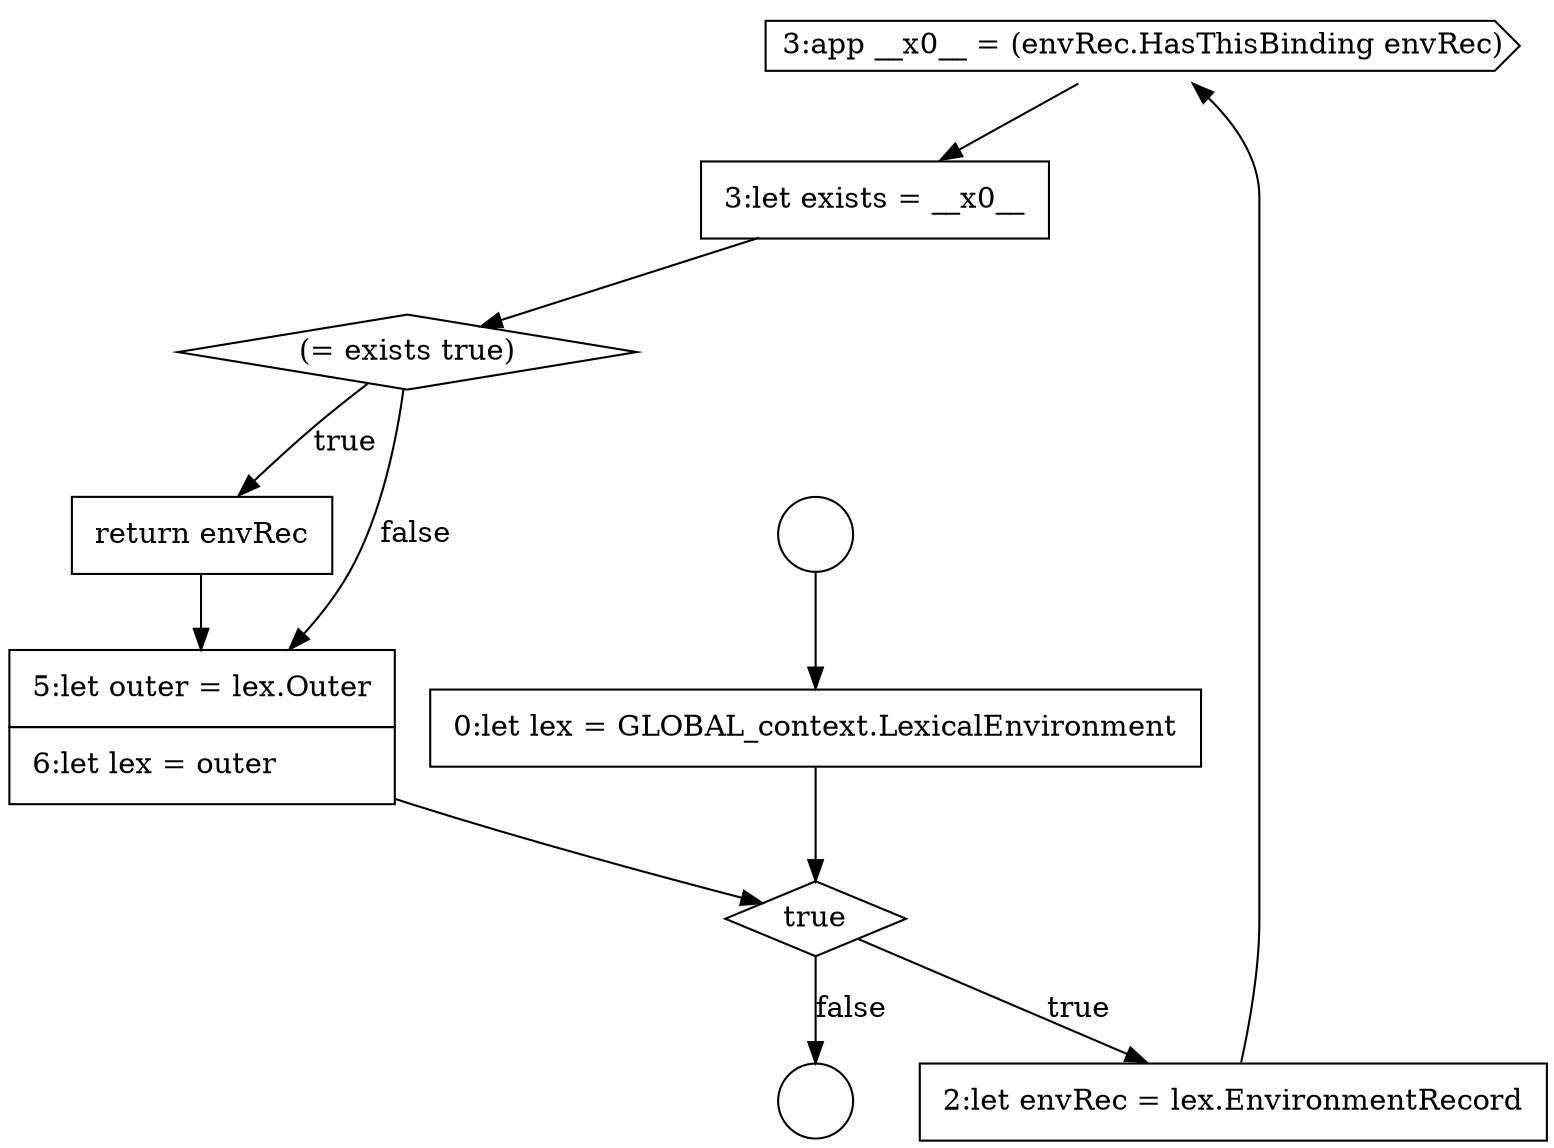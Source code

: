 digraph {
  node1437 [shape=cds, label=<<font color="black">3:app __x0__ = (envRec.HasThisBinding envRec)</font>> color="black" fillcolor="white" style=filled]
  node1441 [shape=none, margin=0, label=<<font color="black">
    <table border="0" cellborder="1" cellspacing="0" cellpadding="10">
      <tr><td align="left">5:let outer = lex.Outer</td></tr>
      <tr><td align="left">6:let lex = outer</td></tr>
    </table>
  </font>> color="black" fillcolor="white" style=filled]
  node1433 [shape=circle label=" " color="black" fillcolor="white" style=filled]
  node1438 [shape=none, margin=0, label=<<font color="black">
    <table border="0" cellborder="1" cellspacing="0" cellpadding="10">
      <tr><td align="left">3:let exists = __x0__</td></tr>
    </table>
  </font>> color="black" fillcolor="white" style=filled]
  node1434 [shape=none, margin=0, label=<<font color="black">
    <table border="0" cellborder="1" cellspacing="0" cellpadding="10">
      <tr><td align="left">0:let lex = GLOBAL_context.LexicalEnvironment</td></tr>
    </table>
  </font>> color="black" fillcolor="white" style=filled]
  node1439 [shape=diamond, label=<<font color="black">(= exists true)</font>> color="black" fillcolor="white" style=filled]
  node1435 [shape=diamond, label=<<font color="black">true</font>> color="black" fillcolor="white" style=filled]
  node1432 [shape=circle label=" " color="black" fillcolor="white" style=filled]
  node1440 [shape=none, margin=0, label=<<font color="black">
    <table border="0" cellborder="1" cellspacing="0" cellpadding="10">
      <tr><td align="left">return envRec</td></tr>
    </table>
  </font>> color="black" fillcolor="white" style=filled]
  node1436 [shape=none, margin=0, label=<<font color="black">
    <table border="0" cellborder="1" cellspacing="0" cellpadding="10">
      <tr><td align="left">2:let envRec = lex.EnvironmentRecord</td></tr>
    </table>
  </font>> color="black" fillcolor="white" style=filled]
  node1437 -> node1438 [ color="black"]
  node1432 -> node1434 [ color="black"]
  node1435 -> node1436 [label=<<font color="black">true</font>> color="black"]
  node1435 -> node1433 [label=<<font color="black">false</font>> color="black"]
  node1440 -> node1441 [ color="black"]
  node1441 -> node1435 [ color="black"]
  node1434 -> node1435 [ color="black"]
  node1438 -> node1439 [ color="black"]
  node1439 -> node1440 [label=<<font color="black">true</font>> color="black"]
  node1439 -> node1441 [label=<<font color="black">false</font>> color="black"]
  node1436 -> node1437 [ color="black"]
}
